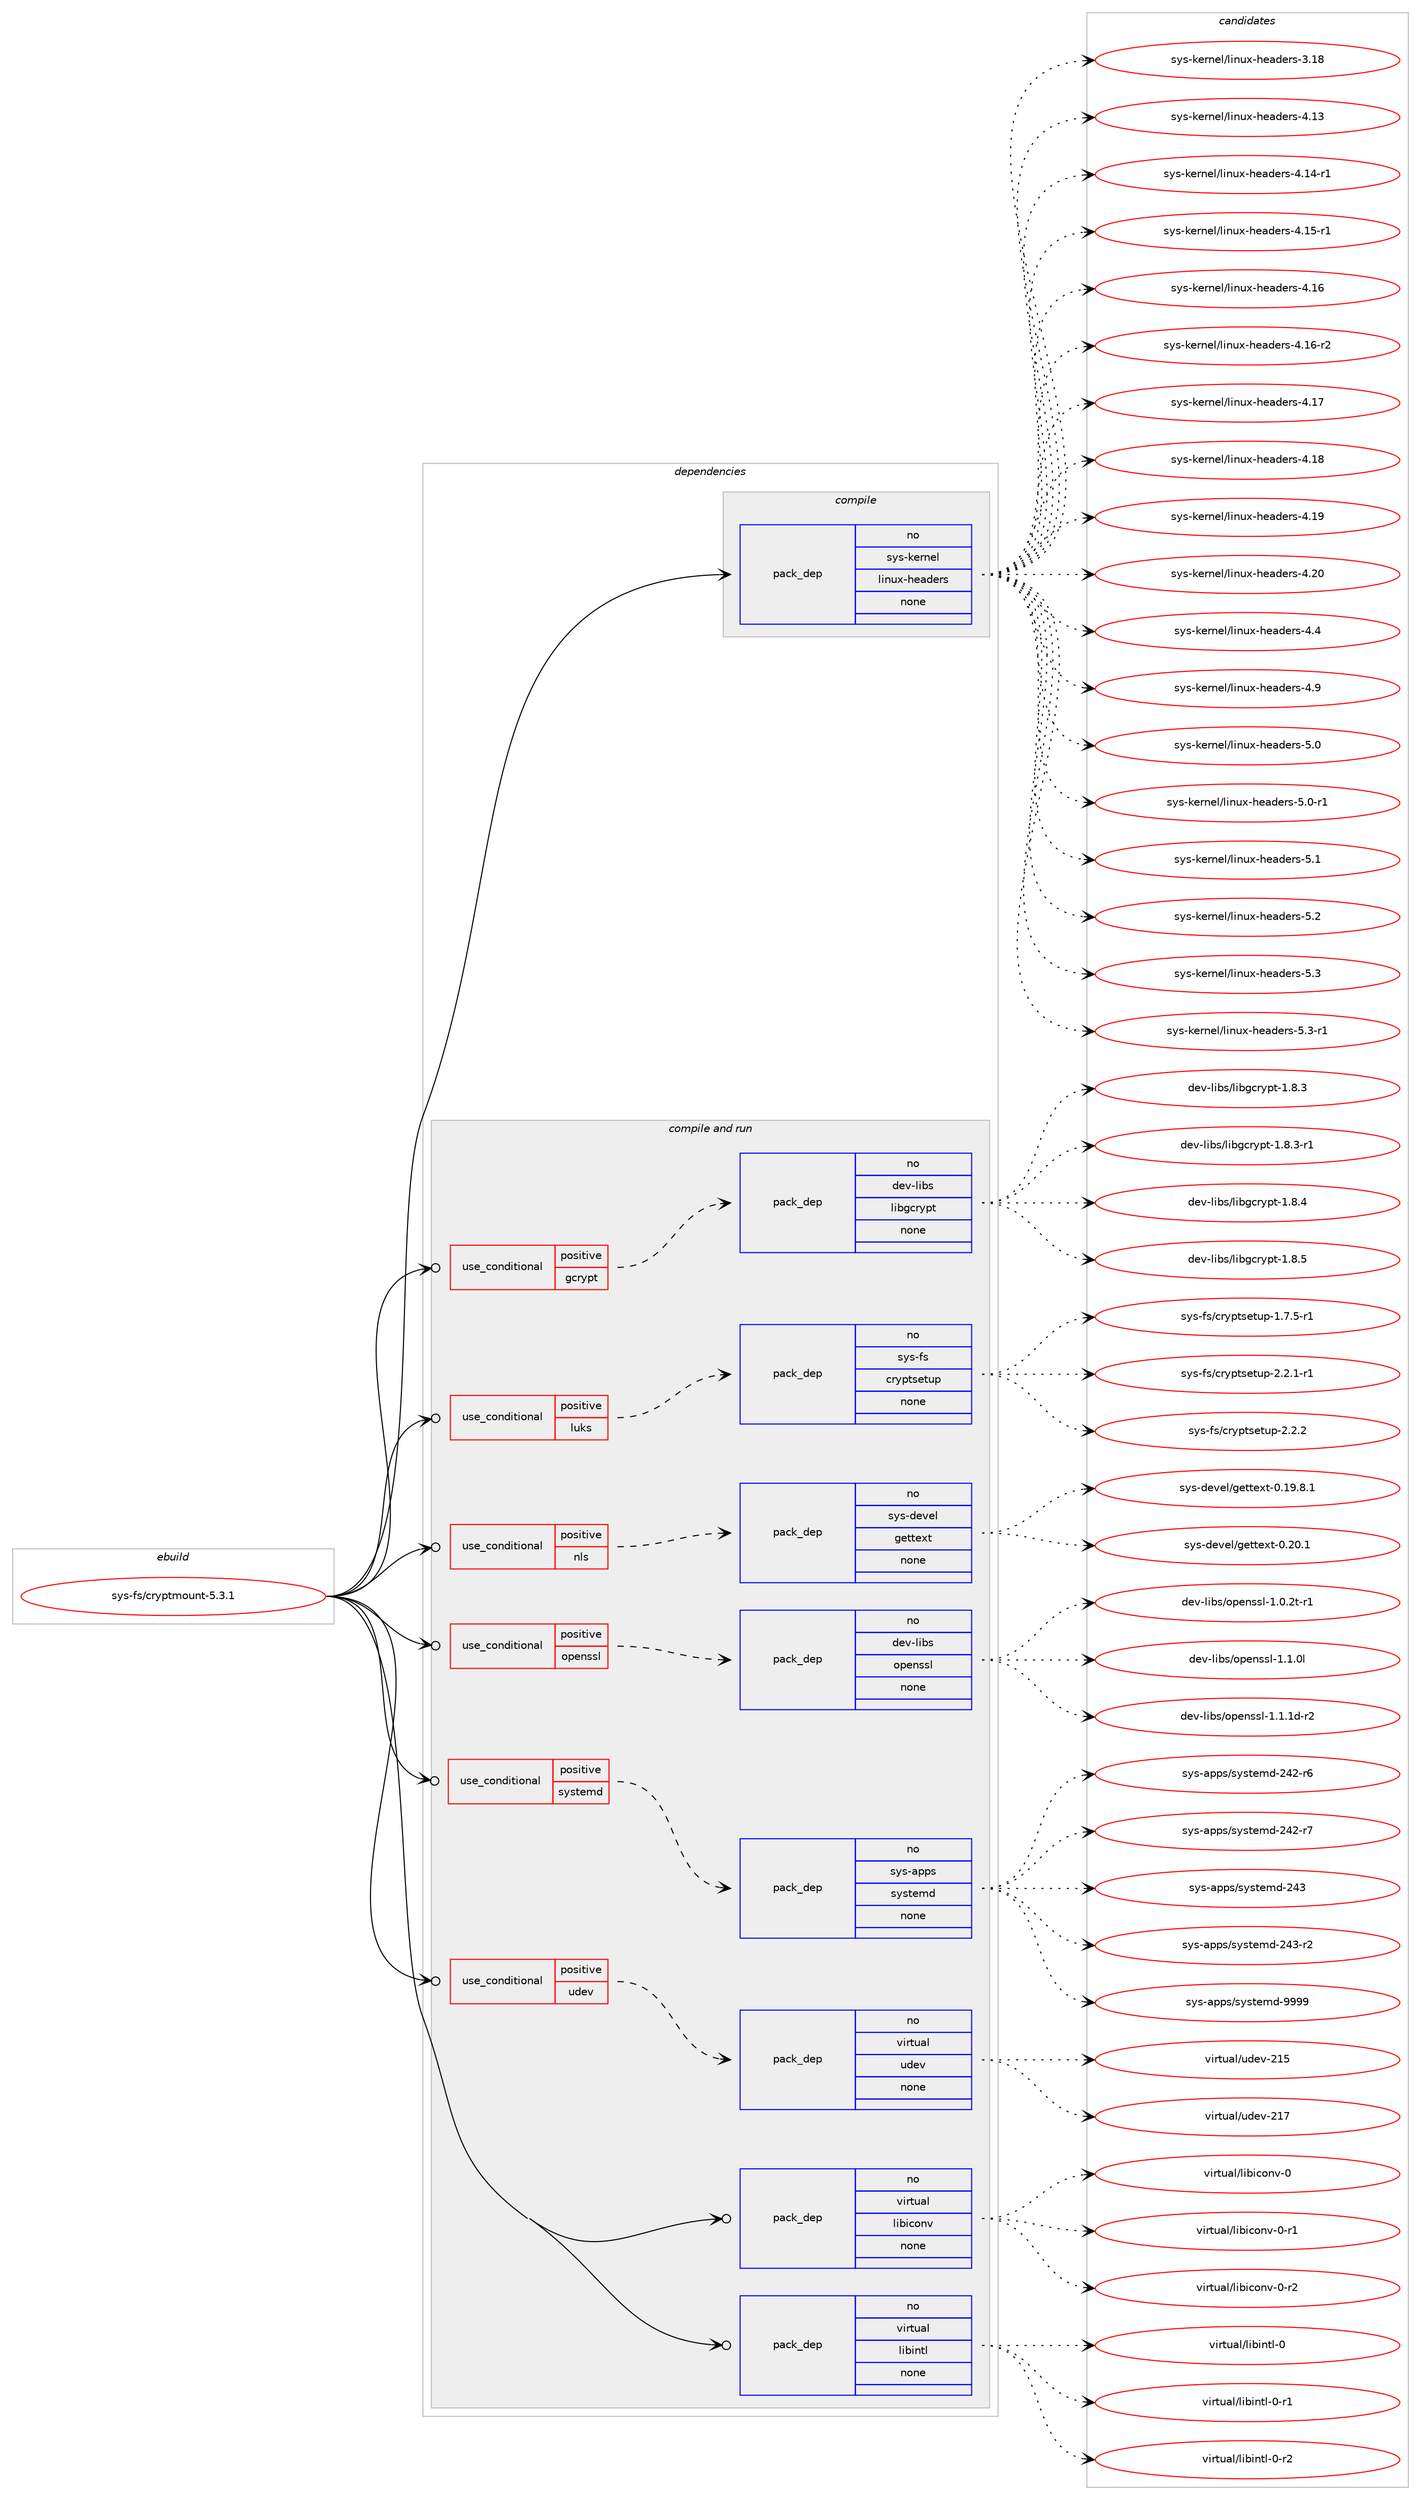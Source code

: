 digraph prolog {

# *************
# Graph options
# *************

newrank=true;
concentrate=true;
compound=true;
graph [rankdir=LR,fontname=Helvetica,fontsize=10,ranksep=1.5];#, ranksep=2.5, nodesep=0.2];
edge  [arrowhead=vee];
node  [fontname=Helvetica,fontsize=10];

# **********
# The ebuild
# **********

subgraph cluster_leftcol {
color=gray;
rank=same;
label=<<i>ebuild</i>>;
id [label="sys-fs/cryptmount-5.3.1", color=red, width=4, href="../sys-fs/cryptmount-5.3.1.svg"];
}

# ****************
# The dependencies
# ****************

subgraph cluster_midcol {
color=gray;
label=<<i>dependencies</i>>;
subgraph cluster_compile {
fillcolor="#eeeeee";
style=filled;
label=<<i>compile</i>>;
subgraph pack661616 {
dependency891491 [label=<<TABLE BORDER="0" CELLBORDER="1" CELLSPACING="0" CELLPADDING="4" WIDTH="220"><TR><TD ROWSPAN="6" CELLPADDING="30">pack_dep</TD></TR><TR><TD WIDTH="110">no</TD></TR><TR><TD>sys-kernel</TD></TR><TR><TD>linux-headers</TD></TR><TR><TD>none</TD></TR><TR><TD></TD></TR></TABLE>>, shape=none, color=blue];
}
id:e -> dependency891491:w [weight=20,style="solid",arrowhead="vee"];
}
subgraph cluster_compileandrun {
fillcolor="#eeeeee";
style=filled;
label=<<i>compile and run</i>>;
subgraph cond214255 {
dependency891492 [label=<<TABLE BORDER="0" CELLBORDER="1" CELLSPACING="0" CELLPADDING="4"><TR><TD ROWSPAN="3" CELLPADDING="10">use_conditional</TD></TR><TR><TD>positive</TD></TR><TR><TD>gcrypt</TD></TR></TABLE>>, shape=none, color=red];
subgraph pack661617 {
dependency891493 [label=<<TABLE BORDER="0" CELLBORDER="1" CELLSPACING="0" CELLPADDING="4" WIDTH="220"><TR><TD ROWSPAN="6" CELLPADDING="30">pack_dep</TD></TR><TR><TD WIDTH="110">no</TD></TR><TR><TD>dev-libs</TD></TR><TR><TD>libgcrypt</TD></TR><TR><TD>none</TD></TR><TR><TD></TD></TR></TABLE>>, shape=none, color=blue];
}
dependency891492:e -> dependency891493:w [weight=20,style="dashed",arrowhead="vee"];
}
id:e -> dependency891492:w [weight=20,style="solid",arrowhead="odotvee"];
subgraph cond214256 {
dependency891494 [label=<<TABLE BORDER="0" CELLBORDER="1" CELLSPACING="0" CELLPADDING="4"><TR><TD ROWSPAN="3" CELLPADDING="10">use_conditional</TD></TR><TR><TD>positive</TD></TR><TR><TD>luks</TD></TR></TABLE>>, shape=none, color=red];
subgraph pack661618 {
dependency891495 [label=<<TABLE BORDER="0" CELLBORDER="1" CELLSPACING="0" CELLPADDING="4" WIDTH="220"><TR><TD ROWSPAN="6" CELLPADDING="30">pack_dep</TD></TR><TR><TD WIDTH="110">no</TD></TR><TR><TD>sys-fs</TD></TR><TR><TD>cryptsetup</TD></TR><TR><TD>none</TD></TR><TR><TD></TD></TR></TABLE>>, shape=none, color=blue];
}
dependency891494:e -> dependency891495:w [weight=20,style="dashed",arrowhead="vee"];
}
id:e -> dependency891494:w [weight=20,style="solid",arrowhead="odotvee"];
subgraph cond214257 {
dependency891496 [label=<<TABLE BORDER="0" CELLBORDER="1" CELLSPACING="0" CELLPADDING="4"><TR><TD ROWSPAN="3" CELLPADDING="10">use_conditional</TD></TR><TR><TD>positive</TD></TR><TR><TD>nls</TD></TR></TABLE>>, shape=none, color=red];
subgraph pack661619 {
dependency891497 [label=<<TABLE BORDER="0" CELLBORDER="1" CELLSPACING="0" CELLPADDING="4" WIDTH="220"><TR><TD ROWSPAN="6" CELLPADDING="30">pack_dep</TD></TR><TR><TD WIDTH="110">no</TD></TR><TR><TD>sys-devel</TD></TR><TR><TD>gettext</TD></TR><TR><TD>none</TD></TR><TR><TD></TD></TR></TABLE>>, shape=none, color=blue];
}
dependency891496:e -> dependency891497:w [weight=20,style="dashed",arrowhead="vee"];
}
id:e -> dependency891496:w [weight=20,style="solid",arrowhead="odotvee"];
subgraph cond214258 {
dependency891498 [label=<<TABLE BORDER="0" CELLBORDER="1" CELLSPACING="0" CELLPADDING="4"><TR><TD ROWSPAN="3" CELLPADDING="10">use_conditional</TD></TR><TR><TD>positive</TD></TR><TR><TD>openssl</TD></TR></TABLE>>, shape=none, color=red];
subgraph pack661620 {
dependency891499 [label=<<TABLE BORDER="0" CELLBORDER="1" CELLSPACING="0" CELLPADDING="4" WIDTH="220"><TR><TD ROWSPAN="6" CELLPADDING="30">pack_dep</TD></TR><TR><TD WIDTH="110">no</TD></TR><TR><TD>dev-libs</TD></TR><TR><TD>openssl</TD></TR><TR><TD>none</TD></TR><TR><TD></TD></TR></TABLE>>, shape=none, color=blue];
}
dependency891498:e -> dependency891499:w [weight=20,style="dashed",arrowhead="vee"];
}
id:e -> dependency891498:w [weight=20,style="solid",arrowhead="odotvee"];
subgraph cond214259 {
dependency891500 [label=<<TABLE BORDER="0" CELLBORDER="1" CELLSPACING="0" CELLPADDING="4"><TR><TD ROWSPAN="3" CELLPADDING="10">use_conditional</TD></TR><TR><TD>positive</TD></TR><TR><TD>systemd</TD></TR></TABLE>>, shape=none, color=red];
subgraph pack661621 {
dependency891501 [label=<<TABLE BORDER="0" CELLBORDER="1" CELLSPACING="0" CELLPADDING="4" WIDTH="220"><TR><TD ROWSPAN="6" CELLPADDING="30">pack_dep</TD></TR><TR><TD WIDTH="110">no</TD></TR><TR><TD>sys-apps</TD></TR><TR><TD>systemd</TD></TR><TR><TD>none</TD></TR><TR><TD></TD></TR></TABLE>>, shape=none, color=blue];
}
dependency891500:e -> dependency891501:w [weight=20,style="dashed",arrowhead="vee"];
}
id:e -> dependency891500:w [weight=20,style="solid",arrowhead="odotvee"];
subgraph cond214260 {
dependency891502 [label=<<TABLE BORDER="0" CELLBORDER="1" CELLSPACING="0" CELLPADDING="4"><TR><TD ROWSPAN="3" CELLPADDING="10">use_conditional</TD></TR><TR><TD>positive</TD></TR><TR><TD>udev</TD></TR></TABLE>>, shape=none, color=red];
subgraph pack661622 {
dependency891503 [label=<<TABLE BORDER="0" CELLBORDER="1" CELLSPACING="0" CELLPADDING="4" WIDTH="220"><TR><TD ROWSPAN="6" CELLPADDING="30">pack_dep</TD></TR><TR><TD WIDTH="110">no</TD></TR><TR><TD>virtual</TD></TR><TR><TD>udev</TD></TR><TR><TD>none</TD></TR><TR><TD></TD></TR></TABLE>>, shape=none, color=blue];
}
dependency891502:e -> dependency891503:w [weight=20,style="dashed",arrowhead="vee"];
}
id:e -> dependency891502:w [weight=20,style="solid",arrowhead="odotvee"];
subgraph pack661623 {
dependency891504 [label=<<TABLE BORDER="0" CELLBORDER="1" CELLSPACING="0" CELLPADDING="4" WIDTH="220"><TR><TD ROWSPAN="6" CELLPADDING="30">pack_dep</TD></TR><TR><TD WIDTH="110">no</TD></TR><TR><TD>virtual</TD></TR><TR><TD>libiconv</TD></TR><TR><TD>none</TD></TR><TR><TD></TD></TR></TABLE>>, shape=none, color=blue];
}
id:e -> dependency891504:w [weight=20,style="solid",arrowhead="odotvee"];
subgraph pack661624 {
dependency891505 [label=<<TABLE BORDER="0" CELLBORDER="1" CELLSPACING="0" CELLPADDING="4" WIDTH="220"><TR><TD ROWSPAN="6" CELLPADDING="30">pack_dep</TD></TR><TR><TD WIDTH="110">no</TD></TR><TR><TD>virtual</TD></TR><TR><TD>libintl</TD></TR><TR><TD>none</TD></TR><TR><TD></TD></TR></TABLE>>, shape=none, color=blue];
}
id:e -> dependency891505:w [weight=20,style="solid",arrowhead="odotvee"];
}
subgraph cluster_run {
fillcolor="#eeeeee";
style=filled;
label=<<i>run</i>>;
}
}

# **************
# The candidates
# **************

subgraph cluster_choices {
rank=same;
color=gray;
label=<<i>candidates</i>>;

subgraph choice661616 {
color=black;
nodesep=1;
choice115121115451071011141101011084710810511011712045104101971001011141154551464956 [label="sys-kernel/linux-headers-3.18", color=red, width=4,href="../sys-kernel/linux-headers-3.18.svg"];
choice115121115451071011141101011084710810511011712045104101971001011141154552464951 [label="sys-kernel/linux-headers-4.13", color=red, width=4,href="../sys-kernel/linux-headers-4.13.svg"];
choice1151211154510710111411010110847108105110117120451041019710010111411545524649524511449 [label="sys-kernel/linux-headers-4.14-r1", color=red, width=4,href="../sys-kernel/linux-headers-4.14-r1.svg"];
choice1151211154510710111411010110847108105110117120451041019710010111411545524649534511449 [label="sys-kernel/linux-headers-4.15-r1", color=red, width=4,href="../sys-kernel/linux-headers-4.15-r1.svg"];
choice115121115451071011141101011084710810511011712045104101971001011141154552464954 [label="sys-kernel/linux-headers-4.16", color=red, width=4,href="../sys-kernel/linux-headers-4.16.svg"];
choice1151211154510710111411010110847108105110117120451041019710010111411545524649544511450 [label="sys-kernel/linux-headers-4.16-r2", color=red, width=4,href="../sys-kernel/linux-headers-4.16-r2.svg"];
choice115121115451071011141101011084710810511011712045104101971001011141154552464955 [label="sys-kernel/linux-headers-4.17", color=red, width=4,href="../sys-kernel/linux-headers-4.17.svg"];
choice115121115451071011141101011084710810511011712045104101971001011141154552464956 [label="sys-kernel/linux-headers-4.18", color=red, width=4,href="../sys-kernel/linux-headers-4.18.svg"];
choice115121115451071011141101011084710810511011712045104101971001011141154552464957 [label="sys-kernel/linux-headers-4.19", color=red, width=4,href="../sys-kernel/linux-headers-4.19.svg"];
choice115121115451071011141101011084710810511011712045104101971001011141154552465048 [label="sys-kernel/linux-headers-4.20", color=red, width=4,href="../sys-kernel/linux-headers-4.20.svg"];
choice1151211154510710111411010110847108105110117120451041019710010111411545524652 [label="sys-kernel/linux-headers-4.4", color=red, width=4,href="../sys-kernel/linux-headers-4.4.svg"];
choice1151211154510710111411010110847108105110117120451041019710010111411545524657 [label="sys-kernel/linux-headers-4.9", color=red, width=4,href="../sys-kernel/linux-headers-4.9.svg"];
choice1151211154510710111411010110847108105110117120451041019710010111411545534648 [label="sys-kernel/linux-headers-5.0", color=red, width=4,href="../sys-kernel/linux-headers-5.0.svg"];
choice11512111545107101114110101108471081051101171204510410197100101114115455346484511449 [label="sys-kernel/linux-headers-5.0-r1", color=red, width=4,href="../sys-kernel/linux-headers-5.0-r1.svg"];
choice1151211154510710111411010110847108105110117120451041019710010111411545534649 [label="sys-kernel/linux-headers-5.1", color=red, width=4,href="../sys-kernel/linux-headers-5.1.svg"];
choice1151211154510710111411010110847108105110117120451041019710010111411545534650 [label="sys-kernel/linux-headers-5.2", color=red, width=4,href="../sys-kernel/linux-headers-5.2.svg"];
choice1151211154510710111411010110847108105110117120451041019710010111411545534651 [label="sys-kernel/linux-headers-5.3", color=red, width=4,href="../sys-kernel/linux-headers-5.3.svg"];
choice11512111545107101114110101108471081051101171204510410197100101114115455346514511449 [label="sys-kernel/linux-headers-5.3-r1", color=red, width=4,href="../sys-kernel/linux-headers-5.3-r1.svg"];
dependency891491:e -> choice115121115451071011141101011084710810511011712045104101971001011141154551464956:w [style=dotted,weight="100"];
dependency891491:e -> choice115121115451071011141101011084710810511011712045104101971001011141154552464951:w [style=dotted,weight="100"];
dependency891491:e -> choice1151211154510710111411010110847108105110117120451041019710010111411545524649524511449:w [style=dotted,weight="100"];
dependency891491:e -> choice1151211154510710111411010110847108105110117120451041019710010111411545524649534511449:w [style=dotted,weight="100"];
dependency891491:e -> choice115121115451071011141101011084710810511011712045104101971001011141154552464954:w [style=dotted,weight="100"];
dependency891491:e -> choice1151211154510710111411010110847108105110117120451041019710010111411545524649544511450:w [style=dotted,weight="100"];
dependency891491:e -> choice115121115451071011141101011084710810511011712045104101971001011141154552464955:w [style=dotted,weight="100"];
dependency891491:e -> choice115121115451071011141101011084710810511011712045104101971001011141154552464956:w [style=dotted,weight="100"];
dependency891491:e -> choice115121115451071011141101011084710810511011712045104101971001011141154552464957:w [style=dotted,weight="100"];
dependency891491:e -> choice115121115451071011141101011084710810511011712045104101971001011141154552465048:w [style=dotted,weight="100"];
dependency891491:e -> choice1151211154510710111411010110847108105110117120451041019710010111411545524652:w [style=dotted,weight="100"];
dependency891491:e -> choice1151211154510710111411010110847108105110117120451041019710010111411545524657:w [style=dotted,weight="100"];
dependency891491:e -> choice1151211154510710111411010110847108105110117120451041019710010111411545534648:w [style=dotted,weight="100"];
dependency891491:e -> choice11512111545107101114110101108471081051101171204510410197100101114115455346484511449:w [style=dotted,weight="100"];
dependency891491:e -> choice1151211154510710111411010110847108105110117120451041019710010111411545534649:w [style=dotted,weight="100"];
dependency891491:e -> choice1151211154510710111411010110847108105110117120451041019710010111411545534650:w [style=dotted,weight="100"];
dependency891491:e -> choice1151211154510710111411010110847108105110117120451041019710010111411545534651:w [style=dotted,weight="100"];
dependency891491:e -> choice11512111545107101114110101108471081051101171204510410197100101114115455346514511449:w [style=dotted,weight="100"];
}
subgraph choice661617 {
color=black;
nodesep=1;
choice1001011184510810598115471081059810399114121112116454946564651 [label="dev-libs/libgcrypt-1.8.3", color=red, width=4,href="../dev-libs/libgcrypt-1.8.3.svg"];
choice10010111845108105981154710810598103991141211121164549465646514511449 [label="dev-libs/libgcrypt-1.8.3-r1", color=red, width=4,href="../dev-libs/libgcrypt-1.8.3-r1.svg"];
choice1001011184510810598115471081059810399114121112116454946564652 [label="dev-libs/libgcrypt-1.8.4", color=red, width=4,href="../dev-libs/libgcrypt-1.8.4.svg"];
choice1001011184510810598115471081059810399114121112116454946564653 [label="dev-libs/libgcrypt-1.8.5", color=red, width=4,href="../dev-libs/libgcrypt-1.8.5.svg"];
dependency891493:e -> choice1001011184510810598115471081059810399114121112116454946564651:w [style=dotted,weight="100"];
dependency891493:e -> choice10010111845108105981154710810598103991141211121164549465646514511449:w [style=dotted,weight="100"];
dependency891493:e -> choice1001011184510810598115471081059810399114121112116454946564652:w [style=dotted,weight="100"];
dependency891493:e -> choice1001011184510810598115471081059810399114121112116454946564653:w [style=dotted,weight="100"];
}
subgraph choice661618 {
color=black;
nodesep=1;
choice1151211154510211547991141211121161151011161171124549465546534511449 [label="sys-fs/cryptsetup-1.7.5-r1", color=red, width=4,href="../sys-fs/cryptsetup-1.7.5-r1.svg"];
choice1151211154510211547991141211121161151011161171124550465046494511449 [label="sys-fs/cryptsetup-2.2.1-r1", color=red, width=4,href="../sys-fs/cryptsetup-2.2.1-r1.svg"];
choice115121115451021154799114121112116115101116117112455046504650 [label="sys-fs/cryptsetup-2.2.2", color=red, width=4,href="../sys-fs/cryptsetup-2.2.2.svg"];
dependency891495:e -> choice1151211154510211547991141211121161151011161171124549465546534511449:w [style=dotted,weight="100"];
dependency891495:e -> choice1151211154510211547991141211121161151011161171124550465046494511449:w [style=dotted,weight="100"];
dependency891495:e -> choice115121115451021154799114121112116115101116117112455046504650:w [style=dotted,weight="100"];
}
subgraph choice661619 {
color=black;
nodesep=1;
choice1151211154510010111810110847103101116116101120116454846495746564649 [label="sys-devel/gettext-0.19.8.1", color=red, width=4,href="../sys-devel/gettext-0.19.8.1.svg"];
choice115121115451001011181011084710310111611610112011645484650484649 [label="sys-devel/gettext-0.20.1", color=red, width=4,href="../sys-devel/gettext-0.20.1.svg"];
dependency891497:e -> choice1151211154510010111810110847103101116116101120116454846495746564649:w [style=dotted,weight="100"];
dependency891497:e -> choice115121115451001011181011084710310111611610112011645484650484649:w [style=dotted,weight="100"];
}
subgraph choice661620 {
color=black;
nodesep=1;
choice1001011184510810598115471111121011101151151084549464846501164511449 [label="dev-libs/openssl-1.0.2t-r1", color=red, width=4,href="../dev-libs/openssl-1.0.2t-r1.svg"];
choice100101118451081059811547111112101110115115108454946494648108 [label="dev-libs/openssl-1.1.0l", color=red, width=4,href="../dev-libs/openssl-1.1.0l.svg"];
choice1001011184510810598115471111121011101151151084549464946491004511450 [label="dev-libs/openssl-1.1.1d-r2", color=red, width=4,href="../dev-libs/openssl-1.1.1d-r2.svg"];
dependency891499:e -> choice1001011184510810598115471111121011101151151084549464846501164511449:w [style=dotted,weight="100"];
dependency891499:e -> choice100101118451081059811547111112101110115115108454946494648108:w [style=dotted,weight="100"];
dependency891499:e -> choice1001011184510810598115471111121011101151151084549464946491004511450:w [style=dotted,weight="100"];
}
subgraph choice661621 {
color=black;
nodesep=1;
choice115121115459711211211547115121115116101109100455052504511454 [label="sys-apps/systemd-242-r6", color=red, width=4,href="../sys-apps/systemd-242-r6.svg"];
choice115121115459711211211547115121115116101109100455052504511455 [label="sys-apps/systemd-242-r7", color=red, width=4,href="../sys-apps/systemd-242-r7.svg"];
choice11512111545971121121154711512111511610110910045505251 [label="sys-apps/systemd-243", color=red, width=4,href="../sys-apps/systemd-243.svg"];
choice115121115459711211211547115121115116101109100455052514511450 [label="sys-apps/systemd-243-r2", color=red, width=4,href="../sys-apps/systemd-243-r2.svg"];
choice1151211154597112112115471151211151161011091004557575757 [label="sys-apps/systemd-9999", color=red, width=4,href="../sys-apps/systemd-9999.svg"];
dependency891501:e -> choice115121115459711211211547115121115116101109100455052504511454:w [style=dotted,weight="100"];
dependency891501:e -> choice115121115459711211211547115121115116101109100455052504511455:w [style=dotted,weight="100"];
dependency891501:e -> choice11512111545971121121154711512111511610110910045505251:w [style=dotted,weight="100"];
dependency891501:e -> choice115121115459711211211547115121115116101109100455052514511450:w [style=dotted,weight="100"];
dependency891501:e -> choice1151211154597112112115471151211151161011091004557575757:w [style=dotted,weight="100"];
}
subgraph choice661622 {
color=black;
nodesep=1;
choice118105114116117971084711710010111845504953 [label="virtual/udev-215", color=red, width=4,href="../virtual/udev-215.svg"];
choice118105114116117971084711710010111845504955 [label="virtual/udev-217", color=red, width=4,href="../virtual/udev-217.svg"];
dependency891503:e -> choice118105114116117971084711710010111845504953:w [style=dotted,weight="100"];
dependency891503:e -> choice118105114116117971084711710010111845504955:w [style=dotted,weight="100"];
}
subgraph choice661623 {
color=black;
nodesep=1;
choice118105114116117971084710810598105991111101184548 [label="virtual/libiconv-0", color=red, width=4,href="../virtual/libiconv-0.svg"];
choice1181051141161179710847108105981059911111011845484511449 [label="virtual/libiconv-0-r1", color=red, width=4,href="../virtual/libiconv-0-r1.svg"];
choice1181051141161179710847108105981059911111011845484511450 [label="virtual/libiconv-0-r2", color=red, width=4,href="../virtual/libiconv-0-r2.svg"];
dependency891504:e -> choice118105114116117971084710810598105991111101184548:w [style=dotted,weight="100"];
dependency891504:e -> choice1181051141161179710847108105981059911111011845484511449:w [style=dotted,weight="100"];
dependency891504:e -> choice1181051141161179710847108105981059911111011845484511450:w [style=dotted,weight="100"];
}
subgraph choice661624 {
color=black;
nodesep=1;
choice1181051141161179710847108105981051101161084548 [label="virtual/libintl-0", color=red, width=4,href="../virtual/libintl-0.svg"];
choice11810511411611797108471081059810511011610845484511449 [label="virtual/libintl-0-r1", color=red, width=4,href="../virtual/libintl-0-r1.svg"];
choice11810511411611797108471081059810511011610845484511450 [label="virtual/libintl-0-r2", color=red, width=4,href="../virtual/libintl-0-r2.svg"];
dependency891505:e -> choice1181051141161179710847108105981051101161084548:w [style=dotted,weight="100"];
dependency891505:e -> choice11810511411611797108471081059810511011610845484511449:w [style=dotted,weight="100"];
dependency891505:e -> choice11810511411611797108471081059810511011610845484511450:w [style=dotted,weight="100"];
}
}

}
